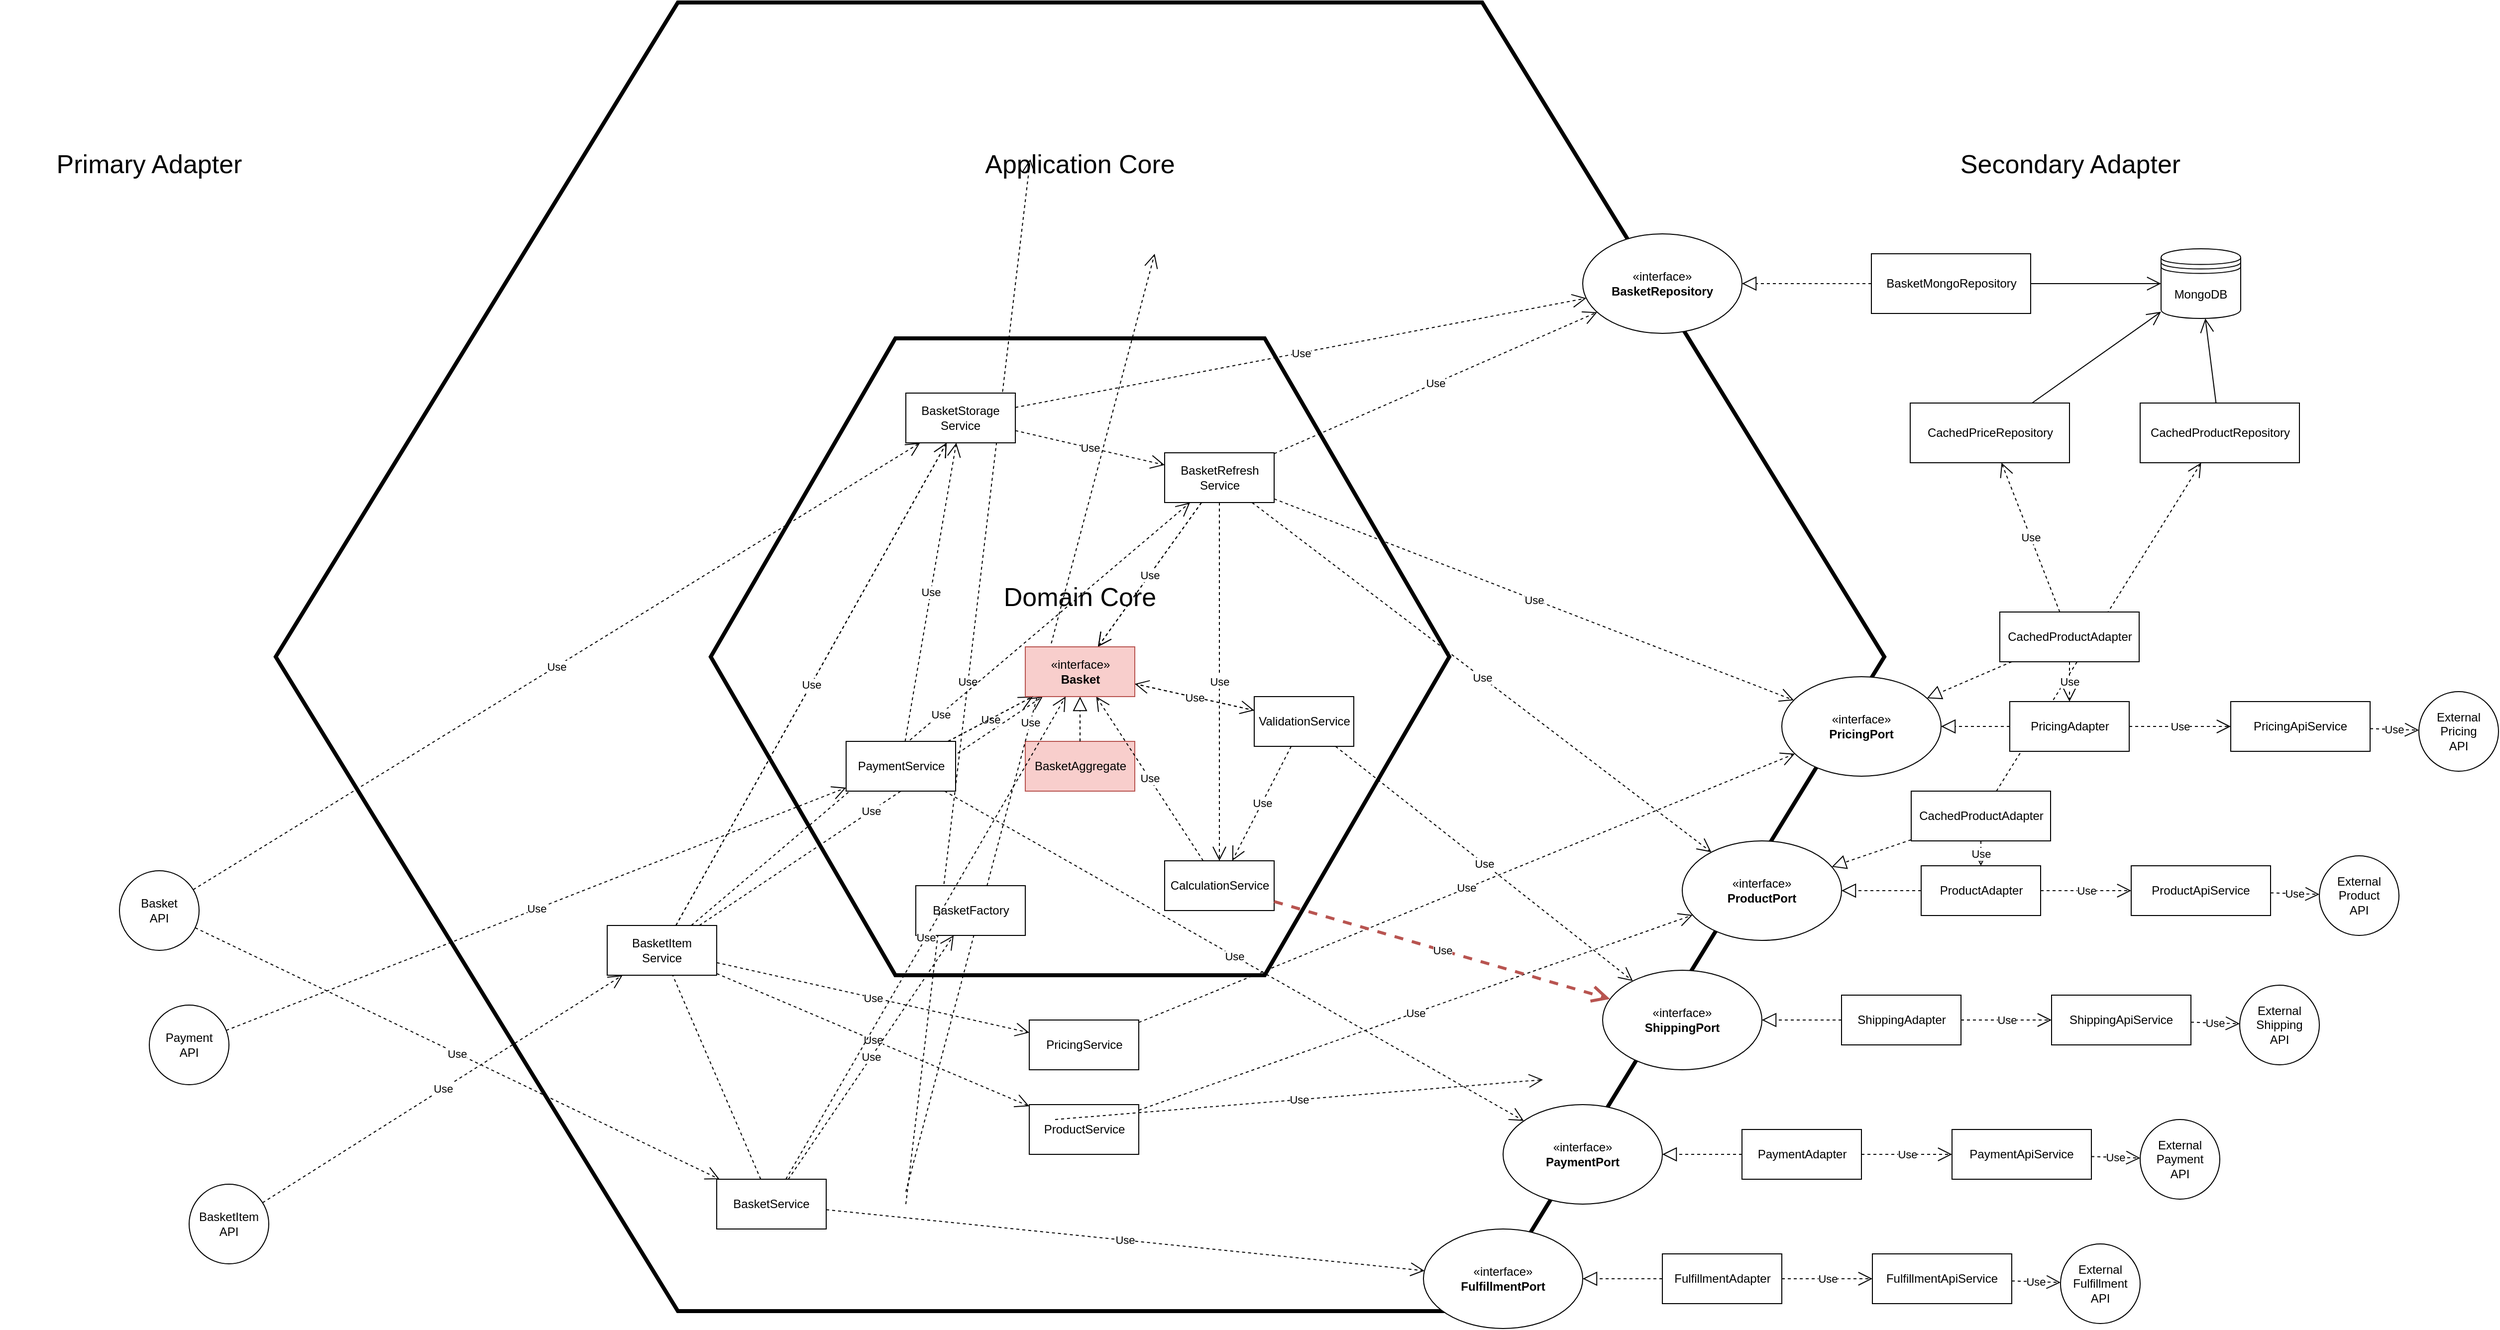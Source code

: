 <mxfile version="16.5.3" type="device"><diagram id="usXzf19V_OH0FbGKskAf" name="Seite-1"><mxGraphModel dx="2500" dy="1976" grid="1" gridSize="10" guides="1" tooltips="1" connect="1" arrows="1" fold="1" page="1" pageScale="1" pageWidth="827" pageHeight="1169" math="0" shadow="0"><root><mxCell id="0"/><mxCell id="1" parent="0"/><mxCell id="3nK-NF_qIXrJHKqK9hWb-10" value="" style="shape=hexagon;strokeWidth=4;html=1;fillColor=none;shadow=0;fontSize=10;align=center;fontStyle=0;whiteSpace=wrap;spacing=10;rounded=0;" parent="1" vertex="1"><mxGeometry x="-453" y="-422.5" width="1616" height="1315" as="geometry"/></mxCell><mxCell id="3nK-NF_qIXrJHKqK9hWb-6" value="" style="shape=hexagon;strokeWidth=4;html=1;fillColor=none;shadow=0;fontSize=10;align=center;fontStyle=0;whiteSpace=wrap;spacing=10;rounded=0;" parent="1" vertex="1"><mxGeometry x="-16" y="-85" width="742" height="640" as="geometry"/></mxCell><mxCell id="3nK-NF_qIXrJHKqK9hWb-1" value="BasketAggregate" style="html=1;fillColor=#f8cecc;strokeColor=#b85450;" parent="1" vertex="1"><mxGeometry x="300" y="320" width="110" height="50" as="geometry"/></mxCell><mxCell id="3nK-NF_qIXrJHKqK9hWb-12" value="" style="endArrow=block;dashed=1;endFill=0;endSize=12;html=1;rounded=0;" parent="1" source="3nK-NF_qIXrJHKqK9hWb-1" target="3nK-NF_qIXrJHKqK9hWb-11" edge="1"><mxGeometry width="160" relative="1" as="geometry"><mxPoint x="360" y="230" as="sourcePoint"/><mxPoint x="355" as="targetPoint"/></mxGeometry></mxCell><mxCell id="3nK-NF_qIXrJHKqK9hWb-20" value="ProductService" style="html=1;strokeWidth=1;" parent="1" vertex="1"><mxGeometry x="304" y="685" width="110" height="50" as="geometry"/></mxCell><mxCell id="3nK-NF_qIXrJHKqK9hWb-23" value="Use" style="endArrow=open;endSize=12;dashed=1;html=1;rounded=0;exitX=1;exitY=0.25;exitDx=0;exitDy=0;entryX=0;entryY=0.5;entryDx=0;entryDy=0;" parent="1" target="3nK-NF_qIXrJHKqK9hWb-19" edge="1"><mxGeometry width="160" relative="1" as="geometry"><mxPoint x="180" y="772.5" as="sourcePoint"/><mxPoint x="430" y="-170" as="targetPoint"/></mxGeometry></mxCell><mxCell id="3nK-NF_qIXrJHKqK9hWb-25" value="Use" style="endArrow=open;endSize=12;dashed=1;html=1;rounded=0;entryX=0;entryY=0.5;entryDx=0;entryDy=0;exitX=1;exitY=0.5;exitDx=0;exitDy=0;" parent="1" target="3nK-NF_qIXrJHKqK9hWb-21" edge="1"><mxGeometry width="160" relative="1" as="geometry"><mxPoint x="180" y="785" as="sourcePoint"/><mxPoint x="305" y="-265" as="targetPoint"/></mxGeometry></mxCell><mxCell id="3nK-NF_qIXrJHKqK9hWb-42" value="Use" style="endArrow=open;endSize=12;dashed=1;html=1;rounded=0;exitX=0.5;exitY=0;exitDx=0;exitDy=0;entryX=0.5;entryY=1;entryDx=0;entryDy=0;" parent="1" target="3nK-NF_qIXrJHKqK9hWb-19" edge="1"><mxGeometry width="160" relative="1" as="geometry"><mxPoint x="330" y="700" as="sourcePoint"/><mxPoint x="820" y="660" as="targetPoint"/></mxGeometry></mxCell><mxCell id="3nK-NF_qIXrJHKqK9hWb-43" value="Payment&lt;br&gt;API" style="ellipse;whiteSpace=wrap;html=1;aspect=fixed;strokeColor=#000000;strokeWidth=1;" parent="1" vertex="1"><mxGeometry x="-580" y="585" width="80" height="80" as="geometry"/></mxCell><mxCell id="3nK-NF_qIXrJHKqK9hWb-44" value="Basket&lt;br&gt;API" style="ellipse;whiteSpace=wrap;html=1;aspect=fixed;strokeColor=#000000;strokeWidth=1;" parent="1" vertex="1"><mxGeometry x="-610" y="450" width="80" height="80" as="geometry"/></mxCell><mxCell id="3nK-NF_qIXrJHKqK9hWb-49" value="Application Core" style="text;html=1;strokeColor=none;fillColor=none;align=center;verticalAlign=middle;whiteSpace=wrap;rounded=0;fontSize=26;" parent="1" vertex="1"><mxGeometry x="205" y="-310" width="300" height="100" as="geometry"/></mxCell><mxCell id="3nK-NF_qIXrJHKqK9hWb-50" value="Domain Core" style="text;html=1;strokeColor=none;fillColor=none;align=center;verticalAlign=middle;whiteSpace=wrap;rounded=0;fontSize=26;" parent="1" vertex="1"><mxGeometry x="205" y="125" width="300" height="100" as="geometry"/></mxCell><mxCell id="3nK-NF_qIXrJHKqK9hWb-51" value="Primary Adapter" style="text;html=1;strokeColor=none;fillColor=none;align=center;verticalAlign=middle;whiteSpace=wrap;rounded=0;fontSize=26;" parent="1" vertex="1"><mxGeometry x="-730" y="-310" width="300" height="100" as="geometry"/></mxCell><mxCell id="3nK-NF_qIXrJHKqK9hWb-52" value="Secondary Adapter" style="text;html=1;strokeColor=none;fillColor=none;align=center;verticalAlign=middle;whiteSpace=wrap;rounded=0;fontSize=26;" parent="1" vertex="1"><mxGeometry x="1200" y="-310" width="300" height="100" as="geometry"/></mxCell><mxCell id="rLZ3D6SQLUwAoGBGPst--1" value="BasketService" style="rounded=0;whiteSpace=wrap;html=1;" vertex="1" parent="1"><mxGeometry x="-10" y="760" width="110" height="50" as="geometry"/></mxCell><mxCell id="rLZ3D6SQLUwAoGBGPst--5" value="Use" style="endArrow=open;endSize=12;dashed=1;html=1;rounded=0;" edge="1" parent="1" source="3nK-NF_qIXrJHKqK9hWb-20" target="3nK-NF_qIXrJHKqK9hWb-29"><mxGeometry width="160" relative="1" as="geometry"><mxPoint x="420" y="1000" as="sourcePoint"/><mxPoint x="580" y="1000" as="targetPoint"/></mxGeometry></mxCell><mxCell id="rLZ3D6SQLUwAoGBGPst--6" value="BasketStorage&lt;br&gt;Service" style="rounded=0;whiteSpace=wrap;html=1;" vertex="1" parent="1"><mxGeometry x="180" y="-30" width="110" height="50" as="geometry"/></mxCell><mxCell id="rLZ3D6SQLUwAoGBGPst--7" value="Use" style="endArrow=open;endSize=12;dashed=1;html=1;rounded=0;" edge="1" parent="1" source="rLZ3D6SQLUwAoGBGPst--2" target="rLZ3D6SQLUwAoGBGPst--6"><mxGeometry width="160" relative="1" as="geometry"><mxPoint x="40" y="550" as="sourcePoint"/><mxPoint x="200" y="550" as="targetPoint"/></mxGeometry></mxCell><mxCell id="rLZ3D6SQLUwAoGBGPst--8" value="Use" style="endArrow=open;endSize=12;dashed=1;html=1;rounded=0;" edge="1" parent="1" source="rLZ3D6SQLUwAoGBGPst--2" target="3nK-NF_qIXrJHKqK9hWb-20"><mxGeometry width="160" relative="1" as="geometry"><mxPoint x="60" y="670" as="sourcePoint"/><mxPoint x="220" y="670" as="targetPoint"/></mxGeometry></mxCell><mxCell id="rLZ3D6SQLUwAoGBGPst--9" value="PricingService" style="html=1;" vertex="1" parent="1"><mxGeometry x="304" y="600" width="110" height="50" as="geometry"/></mxCell><mxCell id="rLZ3D6SQLUwAoGBGPst--11" value="Use" style="endArrow=open;endSize=12;dashed=1;html=1;rounded=0;" edge="1" parent="1" source="rLZ3D6SQLUwAoGBGPst--2" target="rLZ3D6SQLUwAoGBGPst--9"><mxGeometry width="160" relative="1" as="geometry"><mxPoint x="-100" y="680" as="sourcePoint"/><mxPoint x="60" y="680" as="targetPoint"/></mxGeometry></mxCell><mxCell id="rLZ3D6SQLUwAoGBGPst--21" value="" style="group" vertex="1" connectable="0" parent="1"><mxGeometry x="860" y="-190" width="661" height="100" as="geometry"/></mxCell><mxCell id="3nK-NF_qIXrJHKqK9hWb-13" value="«interface»&lt;br&gt;&lt;b&gt;BasketRepository&lt;/b&gt;" style="ellipse;whiteSpace=wrap;html=1;strokeColor=#000000;strokeWidth=1;rotation=0;" parent="rLZ3D6SQLUwAoGBGPst--21" vertex="1"><mxGeometry width="160" height="100" as="geometry"/></mxCell><mxCell id="3nK-NF_qIXrJHKqK9hWb-14" value="BasketMongoRepository" style="html=1;strokeColor=#000000;strokeWidth=1;" parent="rLZ3D6SQLUwAoGBGPst--21" vertex="1"><mxGeometry x="290" y="20" width="160" height="60" as="geometry"/></mxCell><mxCell id="3nK-NF_qIXrJHKqK9hWb-15" value="MongoDB" style="shape=datastore;whiteSpace=wrap;html=1;strokeColor=#000000;strokeWidth=1;" parent="rLZ3D6SQLUwAoGBGPst--21" vertex="1"><mxGeometry x="581" y="15" width="80" height="70" as="geometry"/></mxCell><mxCell id="3nK-NF_qIXrJHKqK9hWb-16" value="" style="endArrow=open;endFill=1;endSize=12;html=1;rounded=0;entryX=0;entryY=0.5;entryDx=0;entryDy=0;exitX=1;exitY=0.5;exitDx=0;exitDy=0;" parent="rLZ3D6SQLUwAoGBGPst--21" source="3nK-NF_qIXrJHKqK9hWb-14" target="3nK-NF_qIXrJHKqK9hWb-15" edge="1"><mxGeometry width="160" relative="1" as="geometry"><mxPoint x="651" y="-95" as="sourcePoint"/><mxPoint x="811" y="-95" as="targetPoint"/></mxGeometry></mxCell><mxCell id="3nK-NF_qIXrJHKqK9hWb-17" value="" style="endArrow=block;dashed=1;endFill=0;endSize=12;html=1;rounded=0;entryX=1;entryY=0.5;entryDx=0;entryDy=0;exitX=0;exitY=0.5;exitDx=0;exitDy=0;" parent="rLZ3D6SQLUwAoGBGPst--21" source="3nK-NF_qIXrJHKqK9hWb-14" target="3nK-NF_qIXrJHKqK9hWb-13" edge="1"><mxGeometry width="160" relative="1" as="geometry"><mxPoint x="120" y="260" as="sourcePoint"/><mxPoint x="280" y="260" as="targetPoint"/></mxGeometry></mxCell><mxCell id="rLZ3D6SQLUwAoGBGPst--22" value="Use" style="endArrow=open;endSize=12;dashed=1;html=1;rounded=0;" edge="1" parent="1" source="rLZ3D6SQLUwAoGBGPst--9" target="rLZ3D6SQLUwAoGBGPst--12"><mxGeometry width="160" relative="1" as="geometry"><mxPoint x="30" y="920" as="sourcePoint"/><mxPoint x="190" y="920" as="targetPoint"/></mxGeometry></mxCell><mxCell id="rLZ3D6SQLUwAoGBGPst--29" value="Use" style="endArrow=open;endSize=12;dashed=1;html=1;rounded=0;" edge="1" parent="1" source="rLZ3D6SQLUwAoGBGPst--6" target="3nK-NF_qIXrJHKqK9hWb-13"><mxGeometry width="160" relative="1" as="geometry"><mxPoint x="190" y="170" as="sourcePoint"/><mxPoint x="350" y="170" as="targetPoint"/></mxGeometry></mxCell><mxCell id="rLZ3D6SQLUwAoGBGPst--31" value="Use" style="endArrow=open;endSize=12;dashed=1;html=1;rounded=0;" edge="1" parent="1" source="rLZ3D6SQLUwAoGBGPst--2" target="rLZ3D6SQLUwAoGBGPst--59"><mxGeometry width="160" relative="1" as="geometry"><mxPoint x="40" y="520" as="sourcePoint"/><mxPoint x="200" y="520" as="targetPoint"/></mxGeometry></mxCell><mxCell id="rLZ3D6SQLUwAoGBGPst--32" value="Use" style="endArrow=open;endSize=12;dashed=1;html=1;rounded=0;" edge="1" parent="1" source="rLZ3D6SQLUwAoGBGPst--2" target="3nK-NF_qIXrJHKqK9hWb-11"><mxGeometry width="160" relative="1" as="geometry"><mxPoint x="20" y="520" as="sourcePoint"/><mxPoint x="180" y="520" as="targetPoint"/></mxGeometry></mxCell><mxCell id="rLZ3D6SQLUwAoGBGPst--33" value="BasketFactory" style="html=1;" vertex="1" parent="1"><mxGeometry x="190" y="465" width="110" height="50" as="geometry"/></mxCell><mxCell id="rLZ3D6SQLUwAoGBGPst--34" value="Use" style="endArrow=open;endSize=12;dashed=1;html=1;rounded=0;" edge="1" parent="1" source="rLZ3D6SQLUwAoGBGPst--1" target="rLZ3D6SQLUwAoGBGPst--33"><mxGeometry width="160" relative="1" as="geometry"><mxPoint x="-170" y="690" as="sourcePoint"/><mxPoint x="-10" y="690" as="targetPoint"/></mxGeometry></mxCell><mxCell id="rLZ3D6SQLUwAoGBGPst--35" value="Use" style="endArrow=open;endSize=12;dashed=1;html=1;rounded=0;startArrow=none;" edge="1" parent="1" source="rLZ3D6SQLUwAoGBGPst--2" target="rLZ3D6SQLUwAoGBGPst--6"><mxGeometry width="160" relative="1" as="geometry"><mxPoint x="-170" y="650" as="sourcePoint"/><mxPoint x="-10" y="650" as="targetPoint"/></mxGeometry></mxCell><mxCell id="rLZ3D6SQLUwAoGBGPst--36" value="" style="group" vertex="1" connectable="0" parent="1"><mxGeometry x="700" y="810" width="720" height="100" as="geometry"/></mxCell><mxCell id="rLZ3D6SQLUwAoGBGPst--37" value="«interface»&lt;br&gt;&lt;b&gt;FulfillmentPort&lt;br&gt;&lt;/b&gt;" style="ellipse;whiteSpace=wrap;html=1;strokeColor=#000000;strokeWidth=1;rotation=0;" vertex="1" parent="rLZ3D6SQLUwAoGBGPst--36"><mxGeometry width="160" height="100" as="geometry"/></mxCell><mxCell id="rLZ3D6SQLUwAoGBGPst--38" value="FulfillmentAdapter" style="html=1;strokeColor=#000000;strokeWidth=1;" vertex="1" parent="rLZ3D6SQLUwAoGBGPst--36"><mxGeometry x="240" y="25" width="120" height="50" as="geometry"/></mxCell><mxCell id="rLZ3D6SQLUwAoGBGPst--39" value="" style="endArrow=block;dashed=1;endFill=0;endSize=12;html=1;rounded=0;" edge="1" parent="rLZ3D6SQLUwAoGBGPst--36" source="rLZ3D6SQLUwAoGBGPst--38" target="rLZ3D6SQLUwAoGBGPst--37"><mxGeometry width="160" relative="1" as="geometry"><mxPoint x="461" y="-150" as="sourcePoint"/><mxPoint x="290" y="-150" as="targetPoint"/></mxGeometry></mxCell><mxCell id="rLZ3D6SQLUwAoGBGPst--40" value="External&lt;br&gt;Fulfillment&lt;br&gt;API" style="ellipse;whiteSpace=wrap;html=1;aspect=fixed;strokeColor=#000000;strokeWidth=1;" vertex="1" parent="rLZ3D6SQLUwAoGBGPst--36"><mxGeometry x="640" y="15" width="80" height="80" as="geometry"/></mxCell><mxCell id="rLZ3D6SQLUwAoGBGPst--41" value="Use" style="endArrow=open;endSize=12;dashed=1;html=1;rounded=0;" edge="1" parent="rLZ3D6SQLUwAoGBGPst--36" source="rLZ3D6SQLUwAoGBGPst--38" target="rLZ3D6SQLUwAoGBGPst--42"><mxGeometry width="160" relative="1" as="geometry"><mxPoint x="500" y="140" as="sourcePoint"/><mxPoint x="660" y="140" as="targetPoint"/></mxGeometry></mxCell><mxCell id="rLZ3D6SQLUwAoGBGPst--42" value="FulfillmentApiService" style="rounded=0;whiteSpace=wrap;html=1;" vertex="1" parent="rLZ3D6SQLUwAoGBGPst--36"><mxGeometry x="451" y="25" width="140" height="50" as="geometry"/></mxCell><mxCell id="rLZ3D6SQLUwAoGBGPst--43" value="Use" style="endArrow=open;endSize=12;dashed=1;html=1;rounded=0;" edge="1" parent="rLZ3D6SQLUwAoGBGPst--36" source="rLZ3D6SQLUwAoGBGPst--42" target="rLZ3D6SQLUwAoGBGPst--40"><mxGeometry width="160" relative="1" as="geometry"><mxPoint x="320" y="290" as="sourcePoint"/><mxPoint x="480" y="290" as="targetPoint"/></mxGeometry></mxCell><mxCell id="rLZ3D6SQLUwAoGBGPst--47" value="" style="group" vertex="1" connectable="0" parent="1"><mxGeometry x="960" y="355" width="720" height="190" as="geometry"/></mxCell><mxCell id="rLZ3D6SQLUwAoGBGPst--20" value="" style="group" vertex="1" connectable="0" parent="rLZ3D6SQLUwAoGBGPst--47"><mxGeometry y="65" width="720" height="100" as="geometry"/></mxCell><mxCell id="3nK-NF_qIXrJHKqK9hWb-29" value="«interface»&lt;br&gt;&lt;b&gt;ProductPort&lt;br&gt;&lt;/b&gt;" style="ellipse;whiteSpace=wrap;html=1;strokeColor=#000000;strokeWidth=1;rotation=0;" parent="rLZ3D6SQLUwAoGBGPst--20" vertex="1"><mxGeometry width="160" height="100" as="geometry"/></mxCell><mxCell id="3nK-NF_qIXrJHKqK9hWb-31" value="ProductAdapter" style="html=1;strokeColor=#000000;strokeWidth=1;" parent="rLZ3D6SQLUwAoGBGPst--20" vertex="1"><mxGeometry x="240" y="25" width="120" height="50" as="geometry"/></mxCell><mxCell id="3nK-NF_qIXrJHKqK9hWb-33" value="" style="endArrow=block;dashed=1;endFill=0;endSize=12;html=1;rounded=0;" parent="rLZ3D6SQLUwAoGBGPst--20" source="3nK-NF_qIXrJHKqK9hWb-31" target="3nK-NF_qIXrJHKqK9hWb-29" edge="1"><mxGeometry width="160" relative="1" as="geometry"><mxPoint x="461" y="-150" as="sourcePoint"/><mxPoint x="290" y="-150" as="targetPoint"/></mxGeometry></mxCell><mxCell id="3nK-NF_qIXrJHKqK9hWb-40" value="External&lt;br&gt;Product&lt;br&gt;API" style="ellipse;whiteSpace=wrap;html=1;aspect=fixed;strokeColor=#000000;strokeWidth=1;" parent="rLZ3D6SQLUwAoGBGPst--20" vertex="1"><mxGeometry x="640" y="15" width="80" height="80" as="geometry"/></mxCell><mxCell id="rLZ3D6SQLUwAoGBGPst--3" value="ProductApiService" style="rounded=0;whiteSpace=wrap;html=1;" vertex="1" parent="rLZ3D6SQLUwAoGBGPst--20"><mxGeometry x="451" y="25" width="140" height="50" as="geometry"/></mxCell><mxCell id="rLZ3D6SQLUwAoGBGPst--4" value="Use" style="endArrow=open;endSize=12;dashed=1;html=1;rounded=0;" edge="1" parent="rLZ3D6SQLUwAoGBGPst--20" source="rLZ3D6SQLUwAoGBGPst--3" target="3nK-NF_qIXrJHKqK9hWb-40"><mxGeometry width="160" relative="1" as="geometry"><mxPoint x="320" y="290" as="sourcePoint"/><mxPoint x="480" y="290" as="targetPoint"/></mxGeometry></mxCell><mxCell id="3nK-NF_qIXrJHKqK9hWb-41" value="Use" style="endArrow=open;endSize=12;dashed=1;html=1;rounded=0;" parent="rLZ3D6SQLUwAoGBGPst--20" source="3nK-NF_qIXrJHKqK9hWb-31" target="rLZ3D6SQLUwAoGBGPst--3" edge="1"><mxGeometry width="160" relative="1" as="geometry"><mxPoint x="1290" y="810" as="sourcePoint"/><mxPoint x="1450" y="810" as="targetPoint"/></mxGeometry></mxCell><mxCell id="rLZ3D6SQLUwAoGBGPst--44" value="CachedProductAdapter" style="html=1;" vertex="1" parent="rLZ3D6SQLUwAoGBGPst--47"><mxGeometry x="230" y="15" width="140" height="50" as="geometry"/></mxCell><mxCell id="rLZ3D6SQLUwAoGBGPst--45" value="" style="endArrow=block;dashed=1;endFill=0;endSize=12;html=1;rounded=0;" edge="1" parent="rLZ3D6SQLUwAoGBGPst--47" source="rLZ3D6SQLUwAoGBGPst--44" target="3nK-NF_qIXrJHKqK9hWb-29"><mxGeometry width="160" relative="1" as="geometry"><mxPoint x="240" y="-85" as="sourcePoint"/><mxPoint x="160" y="-85" as="targetPoint"/></mxGeometry></mxCell><mxCell id="rLZ3D6SQLUwAoGBGPst--46" value="Use" style="endArrow=open;endSize=12;dashed=1;html=1;rounded=0;" edge="1" parent="rLZ3D6SQLUwAoGBGPst--47" source="rLZ3D6SQLUwAoGBGPst--44" target="3nK-NF_qIXrJHKqK9hWb-31"><mxGeometry width="160" relative="1" as="geometry"><mxPoint x="160" y="170" as="sourcePoint"/><mxPoint x="320" y="170" as="targetPoint"/></mxGeometry></mxCell><mxCell id="rLZ3D6SQLUwAoGBGPst--48" value="Use" style="endArrow=open;endSize=12;dashed=1;html=1;rounded=0;" edge="1" parent="1" source="rLZ3D6SQLUwAoGBGPst--44" target="rLZ3D6SQLUwAoGBGPst--50"><mxGeometry width="160" relative="1" as="geometry"><mxPoint x="1000" y="950" as="sourcePoint"/><mxPoint x="1160" y="950" as="targetPoint"/></mxGeometry></mxCell><mxCell id="rLZ3D6SQLUwAoGBGPst--49" value="CachedPriceRepository" style="html=1;strokeColor=#000000;strokeWidth=1;" vertex="1" parent="1"><mxGeometry x="1189" y="-20" width="160" height="60" as="geometry"/></mxCell><mxCell id="rLZ3D6SQLUwAoGBGPst--50" value="CachedProductRepository" style="html=1;strokeColor=#000000;strokeWidth=1;" vertex="1" parent="1"><mxGeometry x="1420" y="-20" width="160" height="60" as="geometry"/></mxCell><mxCell id="rLZ3D6SQLUwAoGBGPst--51" value="" style="endArrow=open;endFill=1;endSize=12;html=1;rounded=0;" edge="1" parent="1" source="rLZ3D6SQLUwAoGBGPst--49" target="3nK-NF_qIXrJHKqK9hWb-15"><mxGeometry width="160" relative="1" as="geometry"><mxPoint x="1310" y="260" as="sourcePoint"/><mxPoint x="1500" y="10" as="targetPoint"/></mxGeometry></mxCell><mxCell id="rLZ3D6SQLUwAoGBGPst--52" value="" style="endArrow=open;endFill=1;endSize=12;html=1;rounded=0;" edge="1" parent="1" source="rLZ3D6SQLUwAoGBGPst--50" target="3nK-NF_qIXrJHKqK9hWb-15"><mxGeometry width="160" relative="1" as="geometry"><mxPoint x="1391.25" y="70" as="sourcePoint"/><mxPoint x="1510" y="20" as="targetPoint"/></mxGeometry></mxCell><mxCell id="rLZ3D6SQLUwAoGBGPst--56" value="Use" style="endArrow=open;endSize=12;dashed=1;html=1;rounded=0;" edge="1" parent="1" source="rLZ3D6SQLUwAoGBGPst--53" target="rLZ3D6SQLUwAoGBGPst--49"><mxGeometry width="160" relative="1" as="geometry"><mxPoint x="1160" y="730" as="sourcePoint"/><mxPoint x="1320" y="730" as="targetPoint"/></mxGeometry></mxCell><mxCell id="rLZ3D6SQLUwAoGBGPst--57" value="" style="group" vertex="1" connectable="0" parent="1"><mxGeometry x="1060" y="190" width="720" height="165" as="geometry"/></mxCell><mxCell id="rLZ3D6SQLUwAoGBGPst--19" value="" style="group" vertex="1" connectable="0" parent="rLZ3D6SQLUwAoGBGPst--57"><mxGeometry y="65" width="720" height="100" as="geometry"/></mxCell><mxCell id="rLZ3D6SQLUwAoGBGPst--12" value="«interface»&lt;br&gt;&lt;b&gt;PricingPort&lt;br&gt;&lt;/b&gt;" style="ellipse;whiteSpace=wrap;html=1;strokeColor=#000000;strokeWidth=1;rotation=0;" vertex="1" parent="rLZ3D6SQLUwAoGBGPst--19"><mxGeometry width="160" height="100" as="geometry"/></mxCell><mxCell id="rLZ3D6SQLUwAoGBGPst--15" value="External&lt;br&gt;Pricing&lt;br&gt;API" style="ellipse;whiteSpace=wrap;html=1;aspect=fixed;strokeColor=#000000;strokeWidth=1;" vertex="1" parent="rLZ3D6SQLUwAoGBGPst--19"><mxGeometry x="640" y="15" width="80" height="80" as="geometry"/></mxCell><mxCell id="rLZ3D6SQLUwAoGBGPst--17" value="PricingApiService" style="rounded=0;whiteSpace=wrap;html=1;" vertex="1" parent="rLZ3D6SQLUwAoGBGPst--19"><mxGeometry x="451" y="25" width="140" height="50" as="geometry"/></mxCell><mxCell id="rLZ3D6SQLUwAoGBGPst--18" value="Use" style="endArrow=open;endSize=12;dashed=1;html=1;rounded=0;" edge="1" parent="rLZ3D6SQLUwAoGBGPst--19" source="rLZ3D6SQLUwAoGBGPst--17" target="rLZ3D6SQLUwAoGBGPst--15"><mxGeometry width="160" relative="1" as="geometry"><mxPoint x="320" y="290" as="sourcePoint"/><mxPoint x="480" y="290" as="targetPoint"/></mxGeometry></mxCell><mxCell id="rLZ3D6SQLUwAoGBGPst--13" value="PricingAdapter" style="html=1;strokeColor=#000000;strokeWidth=1;" vertex="1" parent="rLZ3D6SQLUwAoGBGPst--19"><mxGeometry x="229" y="25" width="120" height="50" as="geometry"/></mxCell><mxCell id="rLZ3D6SQLUwAoGBGPst--14" value="" style="endArrow=block;dashed=1;endFill=0;endSize=12;html=1;rounded=0;" edge="1" parent="rLZ3D6SQLUwAoGBGPst--19" source="rLZ3D6SQLUwAoGBGPst--13" target="rLZ3D6SQLUwAoGBGPst--12"><mxGeometry width="160" relative="1" as="geometry"><mxPoint x="460" y="-180" as="sourcePoint"/><mxPoint x="289" y="-180" as="targetPoint"/></mxGeometry></mxCell><mxCell id="rLZ3D6SQLUwAoGBGPst--16" value="Use" style="endArrow=open;endSize=12;dashed=1;html=1;rounded=0;" edge="1" parent="rLZ3D6SQLUwAoGBGPst--19" source="rLZ3D6SQLUwAoGBGPst--13" target="rLZ3D6SQLUwAoGBGPst--17"><mxGeometry width="160" relative="1" as="geometry"><mxPoint x="499" y="110" as="sourcePoint"/><mxPoint x="659" y="110" as="targetPoint"/></mxGeometry></mxCell><mxCell id="rLZ3D6SQLUwAoGBGPst--53" value="CachedProductAdapter" style="html=1;" vertex="1" parent="rLZ3D6SQLUwAoGBGPst--57"><mxGeometry x="219" width="140" height="50" as="geometry"/></mxCell><mxCell id="rLZ3D6SQLUwAoGBGPst--54" value="Use" style="endArrow=open;endSize=12;dashed=1;html=1;rounded=0;" edge="1" parent="rLZ3D6SQLUwAoGBGPst--57" source="rLZ3D6SQLUwAoGBGPst--53" target="rLZ3D6SQLUwAoGBGPst--13"><mxGeometry width="160" relative="1" as="geometry"><mxPoint x="980" y="680" as="sourcePoint"/><mxPoint x="1140" y="680" as="targetPoint"/></mxGeometry></mxCell><mxCell id="rLZ3D6SQLUwAoGBGPst--55" value="" style="endArrow=block;dashed=1;endFill=0;endSize=12;html=1;rounded=0;" edge="1" parent="rLZ3D6SQLUwAoGBGPst--57" source="rLZ3D6SQLUwAoGBGPst--53" target="rLZ3D6SQLUwAoGBGPst--12"><mxGeometry width="160" relative="1" as="geometry"><mxPoint x="921" y="720" as="sourcePoint"/><mxPoint x="1081" y="720" as="targetPoint"/></mxGeometry></mxCell><mxCell id="rLZ3D6SQLUwAoGBGPst--58" value="Use" style="endArrow=open;endSize=12;dashed=1;html=1;rounded=0;" edge="1" parent="1" source="rLZ3D6SQLUwAoGBGPst--1" target="rLZ3D6SQLUwAoGBGPst--37"><mxGeometry width="160" relative="1" as="geometry"><mxPoint x="-120" y="680" as="sourcePoint"/><mxPoint x="40" y="680" as="targetPoint"/></mxGeometry></mxCell><mxCell id="rLZ3D6SQLUwAoGBGPst--59" value="BasketRefresh&lt;br&gt;Service" style="html=1;" vertex="1" parent="1"><mxGeometry x="440" y="30" width="110" height="50" as="geometry"/></mxCell><mxCell id="rLZ3D6SQLUwAoGBGPst--60" value="Use" style="endArrow=open;endSize=12;dashed=1;html=1;rounded=0;" edge="1" parent="1" source="rLZ3D6SQLUwAoGBGPst--59" target="rLZ3D6SQLUwAoGBGPst--12"><mxGeometry width="160" relative="1" as="geometry"><mxPoint x="-150" y="520" as="sourcePoint"/><mxPoint x="10" y="520" as="targetPoint"/></mxGeometry></mxCell><mxCell id="rLZ3D6SQLUwAoGBGPst--61" value="Use" style="endArrow=open;endSize=12;dashed=1;html=1;rounded=0;" edge="1" parent="1" source="rLZ3D6SQLUwAoGBGPst--59" target="3nK-NF_qIXrJHKqK9hWb-29"><mxGeometry width="160" relative="1" as="geometry"><mxPoint x="10" y="530" as="sourcePoint"/><mxPoint x="170" y="530" as="targetPoint"/></mxGeometry></mxCell><mxCell id="rLZ3D6SQLUwAoGBGPst--62" value="CalculationService" style="html=1;" vertex="1" parent="1"><mxGeometry x="440" y="440" width="110" height="50" as="geometry"/></mxCell><mxCell id="rLZ3D6SQLUwAoGBGPst--63" value="Use" style="endArrow=open;endSize=12;dashed=1;html=1;rounded=0;" edge="1" parent="1" source="rLZ3D6SQLUwAoGBGPst--59" target="rLZ3D6SQLUwAoGBGPst--62"><mxGeometry width="160" relative="1" as="geometry"><mxPoint x="210" y="500" as="sourcePoint"/><mxPoint x="370" y="500" as="targetPoint"/></mxGeometry></mxCell><mxCell id="rLZ3D6SQLUwAoGBGPst--64" value="Use" style="endArrow=open;endSize=12;dashed=1;html=1;rounded=0;" edge="1" parent="1" source="rLZ3D6SQLUwAoGBGPst--59" target="3nK-NF_qIXrJHKqK9hWb-13"><mxGeometry width="160" relative="1" as="geometry"><mxPoint x="410" y="-30" as="sourcePoint"/><mxPoint x="570" y="-30" as="targetPoint"/></mxGeometry></mxCell><mxCell id="rLZ3D6SQLUwAoGBGPst--65" value="Use" style="endArrow=open;endSize=12;dashed=1;html=1;rounded=0;" edge="1" parent="1" source="rLZ3D6SQLUwAoGBGPst--59" target="3nK-NF_qIXrJHKqK9hWb-11"><mxGeometry width="160" relative="1" as="geometry"><mxPoint x="-80" y="190" as="sourcePoint"/><mxPoint x="80" y="190" as="targetPoint"/></mxGeometry></mxCell><mxCell id="rLZ3D6SQLUwAoGBGPst--66" value="Use" style="endArrow=open;endSize=12;dashed=1;html=1;rounded=0;" edge="1" parent="1" source="rLZ3D6SQLUwAoGBGPst--6" target="rLZ3D6SQLUwAoGBGPst--59"><mxGeometry width="160" relative="1" as="geometry"><mxPoint x="130" y="390" as="sourcePoint"/><mxPoint x="290" y="390" as="targetPoint"/></mxGeometry></mxCell><mxCell id="rLZ3D6SQLUwAoGBGPst--67" value="Use" style="endArrow=open;endSize=12;dashed=1;html=1;rounded=0;" edge="1" parent="1" source="rLZ3D6SQLUwAoGBGPst--59" target="3nK-NF_qIXrJHKqK9hWb-11"><mxGeometry width="160" relative="1" as="geometry"><mxPoint x="430" y="440" as="sourcePoint"/><mxPoint x="590" y="440" as="targetPoint"/></mxGeometry></mxCell><mxCell id="rLZ3D6SQLUwAoGBGPst--68" value="" style="group" vertex="1" connectable="0" parent="1"><mxGeometry x="880" y="550" width="720" height="100" as="geometry"/></mxCell><mxCell id="rLZ3D6SQLUwAoGBGPst--69" value="«interface»&lt;br&gt;&lt;b&gt;ShippingPort&lt;br&gt;&lt;/b&gt;" style="ellipse;whiteSpace=wrap;html=1;strokeColor=#000000;strokeWidth=1;rotation=0;" vertex="1" parent="rLZ3D6SQLUwAoGBGPst--68"><mxGeometry width="160" height="100" as="geometry"/></mxCell><mxCell id="rLZ3D6SQLUwAoGBGPst--70" value="ShippingAdapter" style="html=1;strokeColor=#000000;strokeWidth=1;" vertex="1" parent="rLZ3D6SQLUwAoGBGPst--68"><mxGeometry x="240" y="25" width="120" height="50" as="geometry"/></mxCell><mxCell id="rLZ3D6SQLUwAoGBGPst--71" value="" style="endArrow=block;dashed=1;endFill=0;endSize=12;html=1;rounded=0;" edge="1" parent="rLZ3D6SQLUwAoGBGPst--68" source="rLZ3D6SQLUwAoGBGPst--70" target="rLZ3D6SQLUwAoGBGPst--69"><mxGeometry width="160" relative="1" as="geometry"><mxPoint x="461" y="-150" as="sourcePoint"/><mxPoint x="290" y="-150" as="targetPoint"/></mxGeometry></mxCell><mxCell id="rLZ3D6SQLUwAoGBGPst--72" value="External&lt;br&gt;Shipping&lt;br&gt;API" style="ellipse;whiteSpace=wrap;html=1;aspect=fixed;strokeColor=#000000;strokeWidth=1;" vertex="1" parent="rLZ3D6SQLUwAoGBGPst--68"><mxGeometry x="640" y="15" width="80" height="80" as="geometry"/></mxCell><mxCell id="rLZ3D6SQLUwAoGBGPst--73" value="Use" style="endArrow=open;endSize=12;dashed=1;html=1;rounded=0;" edge="1" parent="rLZ3D6SQLUwAoGBGPst--68" source="rLZ3D6SQLUwAoGBGPst--70" target="rLZ3D6SQLUwAoGBGPst--74"><mxGeometry width="160" relative="1" as="geometry"><mxPoint x="500" y="140" as="sourcePoint"/><mxPoint x="660" y="140" as="targetPoint"/></mxGeometry></mxCell><mxCell id="rLZ3D6SQLUwAoGBGPst--74" value="ShippingApiService" style="rounded=0;whiteSpace=wrap;html=1;" vertex="1" parent="rLZ3D6SQLUwAoGBGPst--68"><mxGeometry x="451" y="25" width="140" height="50" as="geometry"/></mxCell><mxCell id="rLZ3D6SQLUwAoGBGPst--75" value="Use" style="endArrow=open;endSize=12;dashed=1;html=1;rounded=0;" edge="1" parent="rLZ3D6SQLUwAoGBGPst--68" source="rLZ3D6SQLUwAoGBGPst--74" target="rLZ3D6SQLUwAoGBGPst--72"><mxGeometry width="160" relative="1" as="geometry"><mxPoint x="320" y="290" as="sourcePoint"/><mxPoint x="480" y="290" as="targetPoint"/></mxGeometry></mxCell><mxCell id="rLZ3D6SQLUwAoGBGPst--76" value="Use" style="endArrow=open;endSize=12;dashed=1;html=1;rounded=0;fillColor=#f8cecc;strokeColor=#b85450;strokeWidth=3;" edge="1" parent="1" source="rLZ3D6SQLUwAoGBGPst--62" target="rLZ3D6SQLUwAoGBGPst--69"><mxGeometry width="160" relative="1" as="geometry"><mxPoint x="260" y="650" as="sourcePoint"/><mxPoint x="420" y="650" as="targetPoint"/></mxGeometry></mxCell><mxCell id="rLZ3D6SQLUwAoGBGPst--77" value="Use" style="endArrow=open;endSize=12;dashed=1;html=1;rounded=0;" edge="1" parent="1" source="rLZ3D6SQLUwAoGBGPst--62" target="3nK-NF_qIXrJHKqK9hWb-11"><mxGeometry width="160" relative="1" as="geometry"><mxPoint x="270" y="650" as="sourcePoint"/><mxPoint x="430" y="650" as="targetPoint"/></mxGeometry></mxCell><mxCell id="rLZ3D6SQLUwAoGBGPst--78" value="PaymentService" style="html=1;" vertex="1" parent="1"><mxGeometry x="120" y="320" width="110" height="50" as="geometry"/></mxCell><mxCell id="rLZ3D6SQLUwAoGBGPst--79" value="Use" style="endArrow=open;endSize=12;dashed=1;html=1;rounded=0;" edge="1" parent="1" source="rLZ3D6SQLUwAoGBGPst--78" target="rLZ3D6SQLUwAoGBGPst--6"><mxGeometry width="160" relative="1" as="geometry"><mxPoint x="40" y="460" as="sourcePoint"/><mxPoint x="200" y="460" as="targetPoint"/></mxGeometry></mxCell><mxCell id="rLZ3D6SQLUwAoGBGPst--80" value="Use" style="endArrow=open;endSize=12;dashed=1;html=1;rounded=0;" edge="1" parent="1" source="rLZ3D6SQLUwAoGBGPst--78" target="rLZ3D6SQLUwAoGBGPst--82"><mxGeometry width="160" relative="1" as="geometry"><mxPoint y="510" as="sourcePoint"/><mxPoint x="160" y="510" as="targetPoint"/></mxGeometry></mxCell><mxCell id="rLZ3D6SQLUwAoGBGPst--81" value="" style="group" vertex="1" connectable="0" parent="1"><mxGeometry x="780" y="685" width="720" height="100" as="geometry"/></mxCell><mxCell id="rLZ3D6SQLUwAoGBGPst--82" value="«interface»&lt;br&gt;&lt;b&gt;PaymentPort&lt;br&gt;&lt;/b&gt;" style="ellipse;whiteSpace=wrap;html=1;strokeColor=#000000;strokeWidth=1;rotation=0;" vertex="1" parent="rLZ3D6SQLUwAoGBGPst--81"><mxGeometry width="160" height="100" as="geometry"/></mxCell><mxCell id="rLZ3D6SQLUwAoGBGPst--83" value="PaymentAdapter" style="html=1;strokeColor=#000000;strokeWidth=1;" vertex="1" parent="rLZ3D6SQLUwAoGBGPst--81"><mxGeometry x="240" y="25" width="120" height="50" as="geometry"/></mxCell><mxCell id="rLZ3D6SQLUwAoGBGPst--84" value="" style="endArrow=block;dashed=1;endFill=0;endSize=12;html=1;rounded=0;" edge="1" parent="rLZ3D6SQLUwAoGBGPst--81" source="rLZ3D6SQLUwAoGBGPst--83" target="rLZ3D6SQLUwAoGBGPst--82"><mxGeometry width="160" relative="1" as="geometry"><mxPoint x="461" y="-150" as="sourcePoint"/><mxPoint x="290" y="-150" as="targetPoint"/></mxGeometry></mxCell><mxCell id="rLZ3D6SQLUwAoGBGPst--85" value="External&lt;br&gt;Payment&lt;br&gt;API" style="ellipse;whiteSpace=wrap;html=1;aspect=fixed;strokeColor=#000000;strokeWidth=1;" vertex="1" parent="rLZ3D6SQLUwAoGBGPst--81"><mxGeometry x="640" y="15" width="80" height="80" as="geometry"/></mxCell><mxCell id="rLZ3D6SQLUwAoGBGPst--86" value="Use" style="endArrow=open;endSize=12;dashed=1;html=1;rounded=0;" edge="1" parent="rLZ3D6SQLUwAoGBGPst--81" source="rLZ3D6SQLUwAoGBGPst--83" target="rLZ3D6SQLUwAoGBGPst--87"><mxGeometry width="160" relative="1" as="geometry"><mxPoint x="500" y="140" as="sourcePoint"/><mxPoint x="660" y="140" as="targetPoint"/></mxGeometry></mxCell><mxCell id="rLZ3D6SQLUwAoGBGPst--87" value="PaymentApiService" style="rounded=0;whiteSpace=wrap;html=1;" vertex="1" parent="rLZ3D6SQLUwAoGBGPst--81"><mxGeometry x="451" y="25" width="140" height="50" as="geometry"/></mxCell><mxCell id="rLZ3D6SQLUwAoGBGPst--88" value="Use" style="endArrow=open;endSize=12;dashed=1;html=1;rounded=0;" edge="1" parent="rLZ3D6SQLUwAoGBGPst--81" source="rLZ3D6SQLUwAoGBGPst--87" target="rLZ3D6SQLUwAoGBGPst--85"><mxGeometry width="160" relative="1" as="geometry"><mxPoint x="320" y="290" as="sourcePoint"/><mxPoint x="480" y="290" as="targetPoint"/></mxGeometry></mxCell><mxCell id="rLZ3D6SQLUwAoGBGPst--89" value="ValidationService" style="html=1;" vertex="1" parent="1"><mxGeometry x="530" y="275" width="100" height="50" as="geometry"/></mxCell><mxCell id="rLZ3D6SQLUwAoGBGPst--90" value="Use" style="endArrow=open;endSize=12;dashed=1;html=1;rounded=0;startArrow=none;" edge="1" parent="1" source="3nK-NF_qIXrJHKqK9hWb-11" target="rLZ3D6SQLUwAoGBGPst--89"><mxGeometry width="160" relative="1" as="geometry"><mxPoint x="330" y="690" as="sourcePoint"/><mxPoint x="490" y="690" as="targetPoint"/></mxGeometry></mxCell><mxCell id="rLZ3D6SQLUwAoGBGPst--91" value="Use" style="endArrow=open;endSize=12;dashed=1;html=1;rounded=0;" edge="1" parent="1" source="rLZ3D6SQLUwAoGBGPst--78" target="3nK-NF_qIXrJHKqK9hWb-11"><mxGeometry width="160" relative="1" as="geometry"><mxPoint x="330" y="690" as="sourcePoint"/><mxPoint x="490" y="690" as="targetPoint"/></mxGeometry></mxCell><mxCell id="rLZ3D6SQLUwAoGBGPst--92" value="Use" style="endArrow=open;endSize=12;dashed=1;html=1;rounded=0;strokeWidth=1;" edge="1" parent="1" source="rLZ3D6SQLUwAoGBGPst--89" target="rLZ3D6SQLUwAoGBGPst--62"><mxGeometry width="160" relative="1" as="geometry"><mxPoint x="440" y="410" as="sourcePoint"/><mxPoint x="600" y="410" as="targetPoint"/></mxGeometry></mxCell><mxCell id="rLZ3D6SQLUwAoGBGPst--93" value="Use" style="endArrow=open;endSize=12;dashed=1;html=1;rounded=0;strokeWidth=1;" edge="1" parent="1" source="rLZ3D6SQLUwAoGBGPst--89" target="rLZ3D6SQLUwAoGBGPst--69"><mxGeometry width="160" relative="1" as="geometry"><mxPoint x="510" y="490" as="sourcePoint"/><mxPoint x="670" y="490" as="targetPoint"/></mxGeometry></mxCell><mxCell id="rLZ3D6SQLUwAoGBGPst--94" value="Use" style="endArrow=open;endSize=12;dashed=1;html=1;rounded=0;strokeWidth=1;" edge="1" parent="1" source="rLZ3D6SQLUwAoGBGPst--89" target="3nK-NF_qIXrJHKqK9hWb-11"><mxGeometry width="160" relative="1" as="geometry"><mxPoint x="430" y="620" as="sourcePoint"/><mxPoint x="590" y="620" as="targetPoint"/></mxGeometry></mxCell><mxCell id="rLZ3D6SQLUwAoGBGPst--95" value="Use" style="endArrow=open;endSize=12;dashed=1;html=1;rounded=0;strokeWidth=1;" edge="1" parent="1" source="3nK-NF_qIXrJHKqK9hWb-44" target="rLZ3D6SQLUwAoGBGPst--6"><mxGeometry width="160" relative="1" as="geometry"><mxPoint x="-710" y="640" as="sourcePoint"/><mxPoint x="-550" y="640" as="targetPoint"/></mxGeometry></mxCell><mxCell id="rLZ3D6SQLUwAoGBGPst--96" value="Use" style="endArrow=open;endSize=12;dashed=1;html=1;rounded=0;strokeWidth=1;" edge="1" parent="1" source="3nK-NF_qIXrJHKqK9hWb-44" target="rLZ3D6SQLUwAoGBGPst--1"><mxGeometry width="160" relative="1" as="geometry"><mxPoint x="-640" y="490" as="sourcePoint"/><mxPoint x="-480" y="490" as="targetPoint"/></mxGeometry></mxCell><mxCell id="rLZ3D6SQLUwAoGBGPst--97" value="BasketItem&lt;br&gt;API" style="ellipse;whiteSpace=wrap;html=1;aspect=fixed;strokeColor=#000000;strokeWidth=1;" vertex="1" parent="1"><mxGeometry x="-540" y="765" width="80" height="80" as="geometry"/></mxCell><mxCell id="rLZ3D6SQLUwAoGBGPst--99" value="Use" style="endArrow=open;endSize=12;dashed=1;html=1;rounded=0;strokeWidth=1;" edge="1" parent="1" source="rLZ3D6SQLUwAoGBGPst--97" target="rLZ3D6SQLUwAoGBGPst--2"><mxGeometry width="160" relative="1" as="geometry"><mxPoint x="-510" y="650" as="sourcePoint"/><mxPoint x="-350" y="650" as="targetPoint"/></mxGeometry></mxCell><mxCell id="rLZ3D6SQLUwAoGBGPst--100" value="Use" style="endArrow=open;endSize=12;dashed=1;html=1;rounded=0;strokeWidth=1;" edge="1" parent="1" source="3nK-NF_qIXrJHKqK9hWb-43" target="rLZ3D6SQLUwAoGBGPst--78"><mxGeometry width="160" relative="1" as="geometry"><mxPoint x="-540" y="790" as="sourcePoint"/><mxPoint x="-380" y="790" as="targetPoint"/></mxGeometry></mxCell><mxCell id="3nK-NF_qIXrJHKqK9hWb-11" value="«interface»&lt;br&gt;&lt;b&gt;Basket&lt;br&gt;&lt;/b&gt;" style="html=1;strokeColor=#b85450;strokeWidth=1;fillColor=#f8cecc;" parent="1" vertex="1"><mxGeometry x="300" y="225" width="110" height="50" as="geometry"/></mxCell><mxCell id="rLZ3D6SQLUwAoGBGPst--103" value="" style="endArrow=none;endSize=12;dashed=1;html=1;rounded=0;" edge="1" parent="1" source="rLZ3D6SQLUwAoGBGPst--78" target="3nK-NF_qIXrJHKqK9hWb-11"><mxGeometry width="160" relative="1" as="geometry"><mxPoint x="240" y="291.667" as="sourcePoint"/><mxPoint x="540" y="191.667" as="targetPoint"/></mxGeometry></mxCell><mxCell id="rLZ3D6SQLUwAoGBGPst--2" value="BasketItem&lt;br&gt;Service" style="rounded=0;whiteSpace=wrap;html=1;" vertex="1" parent="1"><mxGeometry x="-120" y="505" width="110" height="50" as="geometry"/></mxCell><mxCell id="rLZ3D6SQLUwAoGBGPst--104" value="" style="endArrow=none;endSize=12;dashed=1;html=1;rounded=0;" edge="1" parent="1" source="rLZ3D6SQLUwAoGBGPst--1" target="rLZ3D6SQLUwAoGBGPst--2"><mxGeometry width="160" relative="1" as="geometry"><mxPoint x="-109.615" y="555" as="sourcePoint"/><mxPoint x="219.615" y="20" as="targetPoint"/></mxGeometry></mxCell><mxCell id="rLZ3D6SQLUwAoGBGPst--107" value="Use" style="endArrow=open;endSize=12;dashed=1;html=1;rounded=0;strokeWidth=1;" edge="1" parent="1" source="rLZ3D6SQLUwAoGBGPst--1" target="3nK-NF_qIXrJHKqK9hWb-11"><mxGeometry width="160" relative="1" as="geometry"><mxPoint x="-330" y="800" as="sourcePoint"/><mxPoint x="-170" y="800" as="targetPoint"/></mxGeometry></mxCell></root></mxGraphModel></diagram></mxfile>